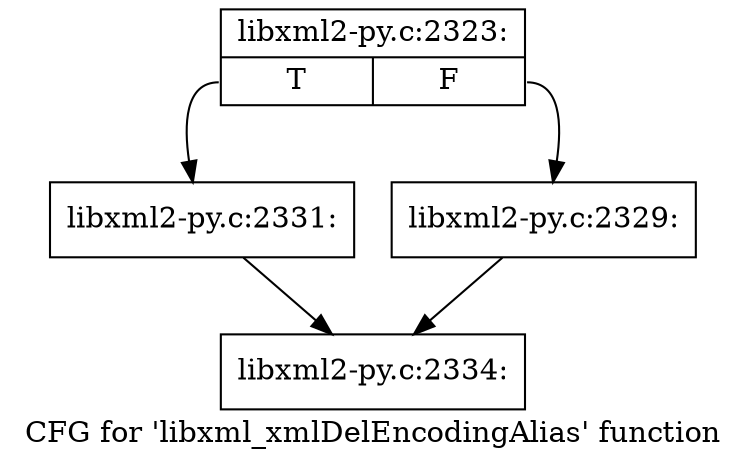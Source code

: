 digraph "CFG for 'libxml_xmlDelEncodingAlias' function" {
	label="CFG for 'libxml_xmlDelEncodingAlias' function";

	Node0x3e040b0 [shape=record,label="{libxml2-py.c:2323:|{<s0>T|<s1>F}}"];
	Node0x3e040b0:s0 -> Node0x3e050e0;
	Node0x3e040b0:s1 -> Node0x3e05090;
	Node0x3e05090 [shape=record,label="{libxml2-py.c:2329:}"];
	Node0x3e05090 -> Node0x3dfc5e0;
	Node0x3e050e0 [shape=record,label="{libxml2-py.c:2331:}"];
	Node0x3e050e0 -> Node0x3dfc5e0;
	Node0x3dfc5e0 [shape=record,label="{libxml2-py.c:2334:}"];
}
